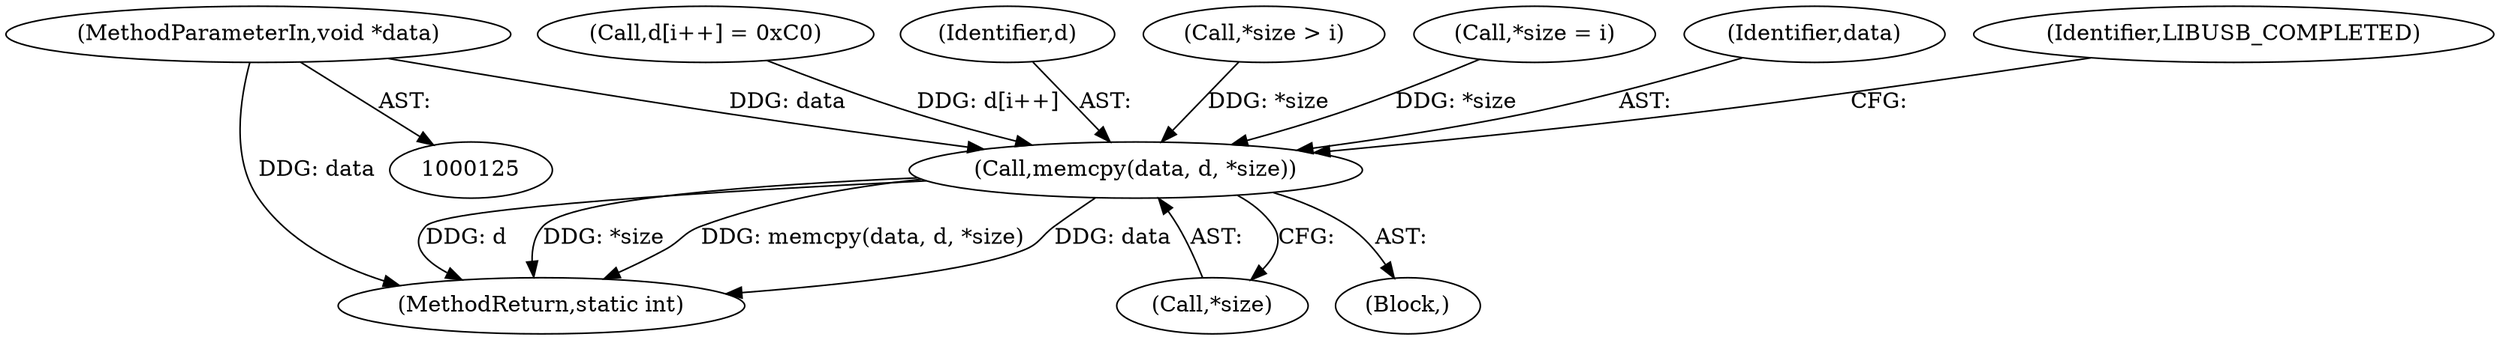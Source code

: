 digraph "1_Chrome_ac149a8d4371c0e01e0934fdd57b09e86f96b5b9_5@pointer" {
"1000127" [label="(MethodParameterIn,void *data)"];
"1000447" [label="(Call,memcpy(data, d, *size))"];
"1000450" [label="(Call,*size)"];
"1000432" [label="(Call,d[i++] = 0xC0)"];
"1000449" [label="(Identifier,d)"];
"1000447" [label="(Call,memcpy(data, d, *size))"];
"1000454" [label="(MethodReturn,static int)"];
"1000439" [label="(Call,*size > i)"];
"1000443" [label="(Call,*size = i)"];
"1000448" [label="(Identifier,data)"];
"1000129" [label="(Block,)"];
"1000453" [label="(Identifier,LIBUSB_COMPLETED)"];
"1000127" [label="(MethodParameterIn,void *data)"];
"1000127" -> "1000125"  [label="AST: "];
"1000127" -> "1000454"  [label="DDG: data"];
"1000127" -> "1000447"  [label="DDG: data"];
"1000447" -> "1000129"  [label="AST: "];
"1000447" -> "1000450"  [label="CFG: "];
"1000448" -> "1000447"  [label="AST: "];
"1000449" -> "1000447"  [label="AST: "];
"1000450" -> "1000447"  [label="AST: "];
"1000453" -> "1000447"  [label="CFG: "];
"1000447" -> "1000454"  [label="DDG: d"];
"1000447" -> "1000454"  [label="DDG: *size"];
"1000447" -> "1000454"  [label="DDG: memcpy(data, d, *size)"];
"1000447" -> "1000454"  [label="DDG: data"];
"1000432" -> "1000447"  [label="DDG: d[i++]"];
"1000439" -> "1000447"  [label="DDG: *size"];
"1000443" -> "1000447"  [label="DDG: *size"];
}
